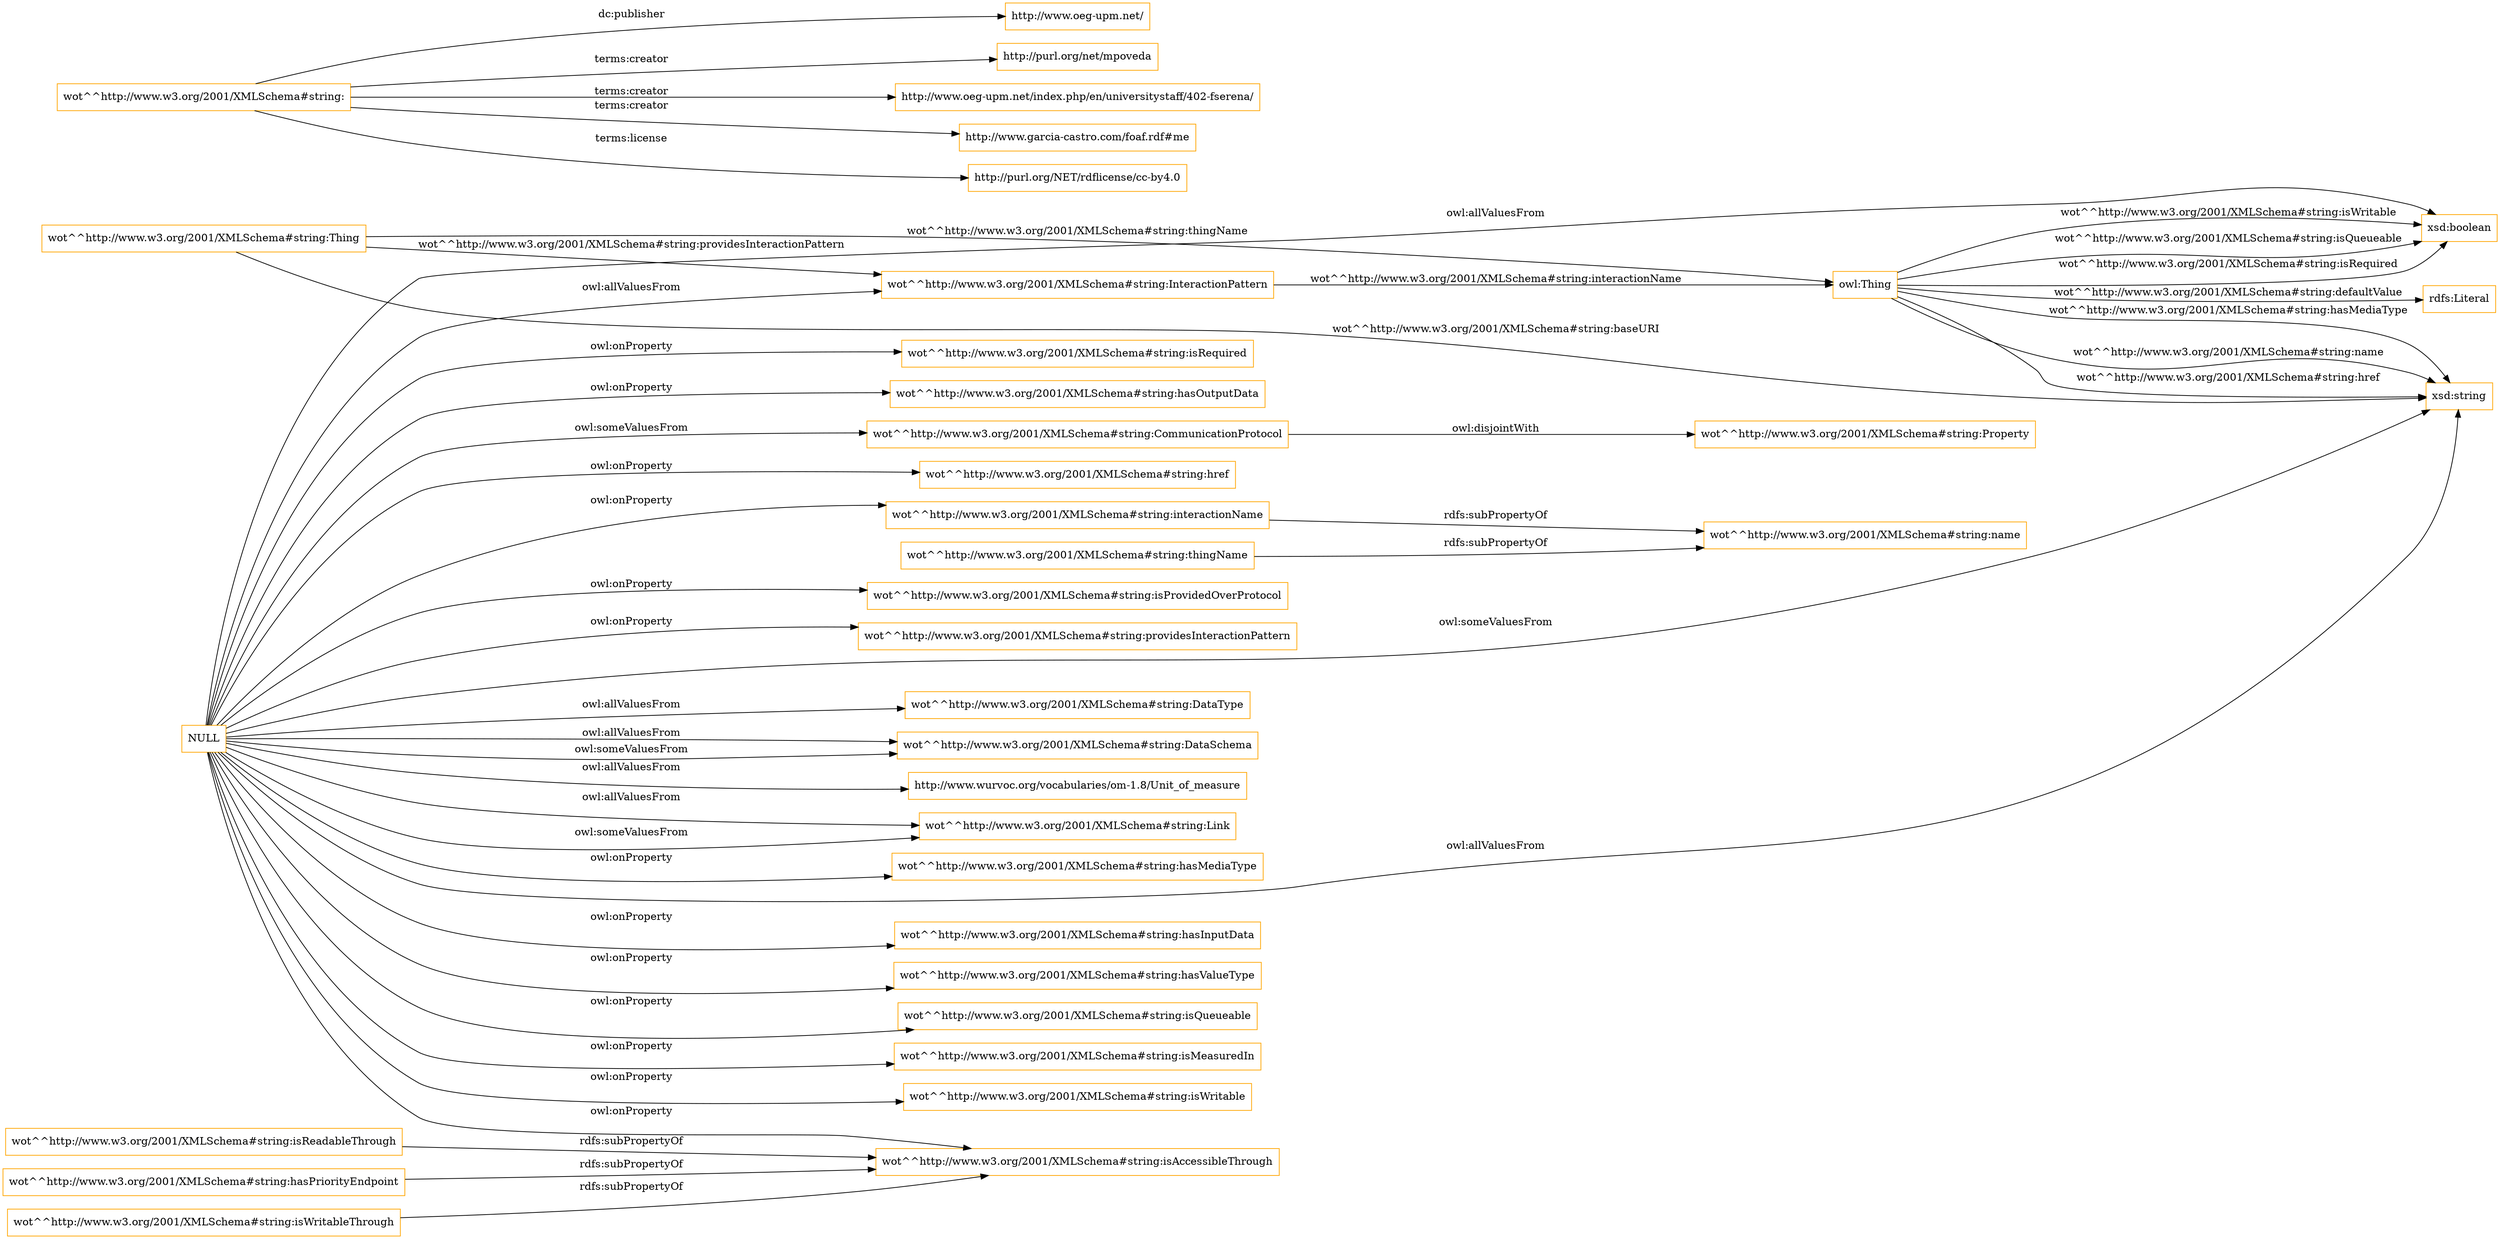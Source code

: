 digraph ar2dtool_diagram { 
rankdir=LR;
size="1501"
node [shape = rectangle, color="orange"]; "wot^^http://www.w3.org/2001/XMLSchema#string:CommunicationProtocol" "wot^^http://www.w3.org/2001/XMLSchema#string:Thing" "wot^^http://www.w3.org/2001/XMLSchema#string:InteractionPattern" "wot^^http://www.w3.org/2001/XMLSchema#string:DataType" "wot^^http://www.w3.org/2001/XMLSchema#string:Property" "wot^^http://www.w3.org/2001/XMLSchema#string:DataSchema" "http://www.wurvoc.org/vocabularies/om-1.8/Unit_of_measure" "wot^^http://www.w3.org/2001/XMLSchema#string:Link" ; /*classes style*/
	"wot^^http://www.w3.org/2001/XMLSchema#string:isWritableThrough" -> "wot^^http://www.w3.org/2001/XMLSchema#string:isAccessibleThrough" [ label = "rdfs:subPropertyOf" ];
	"wot^^http://www.w3.org/2001/XMLSchema#string:thingName" -> "wot^^http://www.w3.org/2001/XMLSchema#string:name" [ label = "rdfs:subPropertyOf" ];
	"wot^^http://www.w3.org/2001/XMLSchema#string:isReadableThrough" -> "wot^^http://www.w3.org/2001/XMLSchema#string:isAccessibleThrough" [ label = "rdfs:subPropertyOf" ];
	"wot^^http://www.w3.org/2001/XMLSchema#string:CommunicationProtocol" -> "wot^^http://www.w3.org/2001/XMLSchema#string:Property" [ label = "owl:disjointWith" ];
	"NULL" -> "xsd:string" [ label = "owl:someValuesFrom" ];
	"NULL" -> "xsd:boolean" [ label = "owl:allValuesFrom" ];
	"NULL" -> "wot^^http://www.w3.org/2001/XMLSchema#string:hasMediaType" [ label = "owl:onProperty" ];
	"NULL" -> "wot^^http://www.w3.org/2001/XMLSchema#string:CommunicationProtocol" [ label = "owl:someValuesFrom" ];
	"NULL" -> "wot^^http://www.w3.org/2001/XMLSchema#string:Link" [ label = "owl:allValuesFrom" ];
	"NULL" -> "wot^^http://www.w3.org/2001/XMLSchema#string:DataType" [ label = "owl:allValuesFrom" ];
	"NULL" -> "wot^^http://www.w3.org/2001/XMLSchema#string:hasInputData" [ label = "owl:onProperty" ];
	"NULL" -> "wot^^http://www.w3.org/2001/XMLSchema#string:hasValueType" [ label = "owl:onProperty" ];
	"NULL" -> "wot^^http://www.w3.org/2001/XMLSchema#string:DataSchema" [ label = "owl:allValuesFrom" ];
	"NULL" -> "wot^^http://www.w3.org/2001/XMLSchema#string:isQueueable" [ label = "owl:onProperty" ];
	"NULL" -> "wot^^http://www.w3.org/2001/XMLSchema#string:Link" [ label = "owl:someValuesFrom" ];
	"NULL" -> "http://www.wurvoc.org/vocabularies/om-1.8/Unit_of_measure" [ label = "owl:allValuesFrom" ];
	"NULL" -> "wot^^http://www.w3.org/2001/XMLSchema#string:isMeasuredIn" [ label = "owl:onProperty" ];
	"NULL" -> "wot^^http://www.w3.org/2001/XMLSchema#string:DataSchema" [ label = "owl:someValuesFrom" ];
	"NULL" -> "wot^^http://www.w3.org/2001/XMLSchema#string:isWritable" [ label = "owl:onProperty" ];
	"NULL" -> "wot^^http://www.w3.org/2001/XMLSchema#string:interactionName" [ label = "owl:onProperty" ];
	"NULL" -> "wot^^http://www.w3.org/2001/XMLSchema#string:isRequired" [ label = "owl:onProperty" ];
	"NULL" -> "wot^^http://www.w3.org/2001/XMLSchema#string:hasOutputData" [ label = "owl:onProperty" ];
	"NULL" -> "wot^^http://www.w3.org/2001/XMLSchema#string:href" [ label = "owl:onProperty" ];
	"NULL" -> "wot^^http://www.w3.org/2001/XMLSchema#string:isProvidedOverProtocol" [ label = "owl:onProperty" ];
	"NULL" -> "xsd:string" [ label = "owl:allValuesFrom" ];
	"NULL" -> "wot^^http://www.w3.org/2001/XMLSchema#string:providesInteractionPattern" [ label = "owl:onProperty" ];
	"NULL" -> "wot^^http://www.w3.org/2001/XMLSchema#string:InteractionPattern" [ label = "owl:allValuesFrom" ];
	"NULL" -> "wot^^http://www.w3.org/2001/XMLSchema#string:isAccessibleThrough" [ label = "owl:onProperty" ];
	"wot^^http://www.w3.org/2001/XMLSchema#string:hasPriorityEndpoint" -> "wot^^http://www.w3.org/2001/XMLSchema#string:isAccessibleThrough" [ label = "rdfs:subPropertyOf" ];
	"wot^^http://www.w3.org/2001/XMLSchema#string:interactionName" -> "wot^^http://www.w3.org/2001/XMLSchema#string:name" [ label = "rdfs:subPropertyOf" ];
	"wot^^http://www.w3.org/2001/XMLSchema#string:" -> "http://www.oeg-upm.net/" [ label = "dc:publisher" ];
	"wot^^http://www.w3.org/2001/XMLSchema#string:" -> "http://purl.org/net/mpoveda" [ label = "terms:creator" ];
	"wot^^http://www.w3.org/2001/XMLSchema#string:" -> "http://www.oeg-upm.net/index.php/en/universitystaff/402-fserena/" [ label = "terms:creator" ];
	"wot^^http://www.w3.org/2001/XMLSchema#string:" -> "http://www.garcia-castro.com/foaf.rdf#me" [ label = "terms:creator" ];
	"wot^^http://www.w3.org/2001/XMLSchema#string:" -> "http://purl.org/NET/rdflicense/cc-by4.0" [ label = "terms:license" ];
	"owl:Thing" -> "xsd:string" [ label = "wot^^http://www.w3.org/2001/XMLSchema#string:href" ];
	"owl:Thing" -> "xsd:string" [ label = "wot^^http://www.w3.org/2001/XMLSchema#string:hasMediaType" ];
	"wot^^http://www.w3.org/2001/XMLSchema#string:InteractionPattern" -> "owl:Thing" [ label = "wot^^http://www.w3.org/2001/XMLSchema#string:interactionName" ];
	"wot^^http://www.w3.org/2001/XMLSchema#string:Thing" -> "wot^^http://www.w3.org/2001/XMLSchema#string:InteractionPattern" [ label = "wot^^http://www.w3.org/2001/XMLSchema#string:providesInteractionPattern" ];
	"owl:Thing" -> "xsd:boolean" [ label = "wot^^http://www.w3.org/2001/XMLSchema#string:isRequired" ];
	"owl:Thing" -> "xsd:boolean" [ label = "wot^^http://www.w3.org/2001/XMLSchema#string:isWritable" ];
	"wot^^http://www.w3.org/2001/XMLSchema#string:Thing" -> "owl:Thing" [ label = "wot^^http://www.w3.org/2001/XMLSchema#string:thingName" ];
	"owl:Thing" -> "xsd:string" [ label = "wot^^http://www.w3.org/2001/XMLSchema#string:name" ];
	"owl:Thing" -> "xsd:boolean" [ label = "wot^^http://www.w3.org/2001/XMLSchema#string:isQueueable" ];
	"owl:Thing" -> "rdfs:Literal" [ label = "wot^^http://www.w3.org/2001/XMLSchema#string:defaultValue" ];
	"wot^^http://www.w3.org/2001/XMLSchema#string:Thing" -> "xsd:string" [ label = "wot^^http://www.w3.org/2001/XMLSchema#string:baseURI" ];

}

